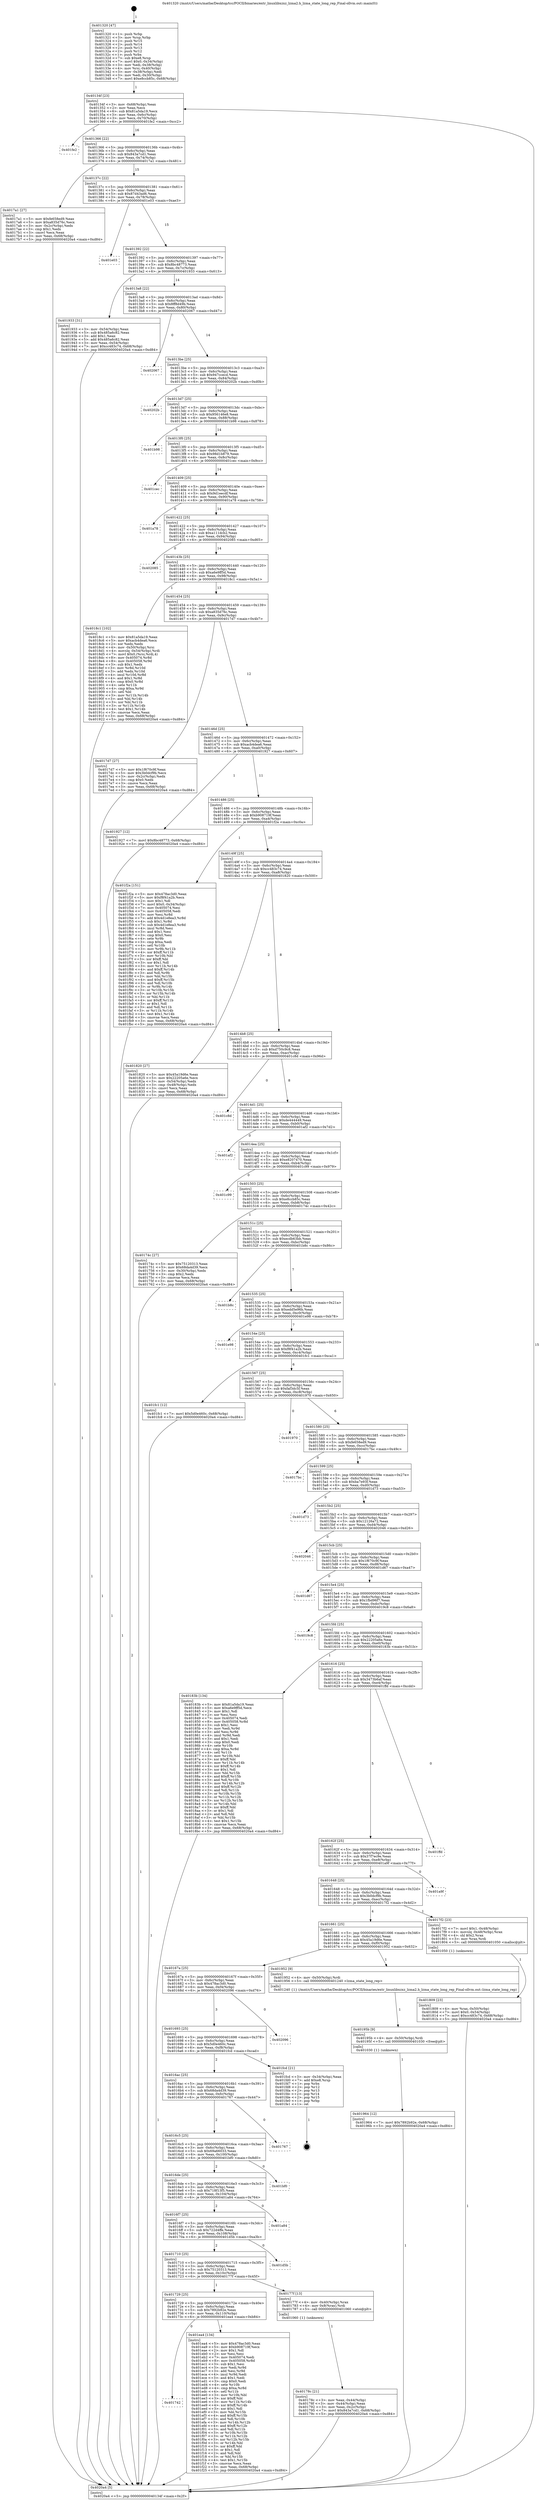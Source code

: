digraph "0x401320" {
  label = "0x401320 (/mnt/c/Users/mathe/Desktop/tcc/POCII/binaries/extr_linuxlibxzxz_lzma2.h_lzma_state_long_rep_Final-ollvm.out::main(0))"
  labelloc = "t"
  node[shape=record]

  Entry [label="",width=0.3,height=0.3,shape=circle,fillcolor=black,style=filled]
  "0x40134f" [label="{
     0x40134f [23]\l
     | [instrs]\l
     &nbsp;&nbsp;0x40134f \<+3\>: mov -0x68(%rbp),%eax\l
     &nbsp;&nbsp;0x401352 \<+2\>: mov %eax,%ecx\l
     &nbsp;&nbsp;0x401354 \<+6\>: sub $0x81a5da19,%ecx\l
     &nbsp;&nbsp;0x40135a \<+3\>: mov %eax,-0x6c(%rbp)\l
     &nbsp;&nbsp;0x40135d \<+3\>: mov %ecx,-0x70(%rbp)\l
     &nbsp;&nbsp;0x401360 \<+6\>: je 0000000000401fe2 \<main+0xcc2\>\l
  }"]
  "0x401fe2" [label="{
     0x401fe2\l
  }", style=dashed]
  "0x401366" [label="{
     0x401366 [22]\l
     | [instrs]\l
     &nbsp;&nbsp;0x401366 \<+5\>: jmp 000000000040136b \<main+0x4b\>\l
     &nbsp;&nbsp;0x40136b \<+3\>: mov -0x6c(%rbp),%eax\l
     &nbsp;&nbsp;0x40136e \<+5\>: sub $0x843a7cd1,%eax\l
     &nbsp;&nbsp;0x401373 \<+3\>: mov %eax,-0x74(%rbp)\l
     &nbsp;&nbsp;0x401376 \<+6\>: je 00000000004017a1 \<main+0x481\>\l
  }"]
  Exit [label="",width=0.3,height=0.3,shape=circle,fillcolor=black,style=filled,peripheries=2]
  "0x4017a1" [label="{
     0x4017a1 [27]\l
     | [instrs]\l
     &nbsp;&nbsp;0x4017a1 \<+5\>: mov $0xfe658ed9,%eax\l
     &nbsp;&nbsp;0x4017a6 \<+5\>: mov $0xa835d76c,%ecx\l
     &nbsp;&nbsp;0x4017ab \<+3\>: mov -0x2c(%rbp),%edx\l
     &nbsp;&nbsp;0x4017ae \<+3\>: cmp $0x1,%edx\l
     &nbsp;&nbsp;0x4017b1 \<+3\>: cmovl %ecx,%eax\l
     &nbsp;&nbsp;0x4017b4 \<+3\>: mov %eax,-0x68(%rbp)\l
     &nbsp;&nbsp;0x4017b7 \<+5\>: jmp 00000000004020a4 \<main+0xd84\>\l
  }"]
  "0x40137c" [label="{
     0x40137c [22]\l
     | [instrs]\l
     &nbsp;&nbsp;0x40137c \<+5\>: jmp 0000000000401381 \<main+0x61\>\l
     &nbsp;&nbsp;0x401381 \<+3\>: mov -0x6c(%rbp),%eax\l
     &nbsp;&nbsp;0x401384 \<+5\>: sub $0x87d43ad6,%eax\l
     &nbsp;&nbsp;0x401389 \<+3\>: mov %eax,-0x78(%rbp)\l
     &nbsp;&nbsp;0x40138c \<+6\>: je 0000000000401e03 \<main+0xae3\>\l
  }"]
  "0x401742" [label="{
     0x401742\l
  }", style=dashed]
  "0x401e03" [label="{
     0x401e03\l
  }", style=dashed]
  "0x401392" [label="{
     0x401392 [22]\l
     | [instrs]\l
     &nbsp;&nbsp;0x401392 \<+5\>: jmp 0000000000401397 \<main+0x77\>\l
     &nbsp;&nbsp;0x401397 \<+3\>: mov -0x6c(%rbp),%eax\l
     &nbsp;&nbsp;0x40139a \<+5\>: sub $0x8bc48773,%eax\l
     &nbsp;&nbsp;0x40139f \<+3\>: mov %eax,-0x7c(%rbp)\l
     &nbsp;&nbsp;0x4013a2 \<+6\>: je 0000000000401933 \<main+0x613\>\l
  }"]
  "0x401ea4" [label="{
     0x401ea4 [134]\l
     | [instrs]\l
     &nbsp;&nbsp;0x401ea4 \<+5\>: mov $0x478ac3d0,%eax\l
     &nbsp;&nbsp;0x401ea9 \<+5\>: mov $0xb908719f,%ecx\l
     &nbsp;&nbsp;0x401eae \<+2\>: mov $0x1,%dl\l
     &nbsp;&nbsp;0x401eb0 \<+2\>: xor %esi,%esi\l
     &nbsp;&nbsp;0x401eb2 \<+7\>: mov 0x405074,%edi\l
     &nbsp;&nbsp;0x401eb9 \<+8\>: mov 0x405058,%r8d\l
     &nbsp;&nbsp;0x401ec1 \<+3\>: sub $0x1,%esi\l
     &nbsp;&nbsp;0x401ec4 \<+3\>: mov %edi,%r9d\l
     &nbsp;&nbsp;0x401ec7 \<+3\>: add %esi,%r9d\l
     &nbsp;&nbsp;0x401eca \<+4\>: imul %r9d,%edi\l
     &nbsp;&nbsp;0x401ece \<+3\>: and $0x1,%edi\l
     &nbsp;&nbsp;0x401ed1 \<+3\>: cmp $0x0,%edi\l
     &nbsp;&nbsp;0x401ed4 \<+4\>: sete %r10b\l
     &nbsp;&nbsp;0x401ed8 \<+4\>: cmp $0xa,%r8d\l
     &nbsp;&nbsp;0x401edc \<+4\>: setl %r11b\l
     &nbsp;&nbsp;0x401ee0 \<+3\>: mov %r10b,%bl\l
     &nbsp;&nbsp;0x401ee3 \<+3\>: xor $0xff,%bl\l
     &nbsp;&nbsp;0x401ee6 \<+3\>: mov %r11b,%r14b\l
     &nbsp;&nbsp;0x401ee9 \<+4\>: xor $0xff,%r14b\l
     &nbsp;&nbsp;0x401eed \<+3\>: xor $0x1,%dl\l
     &nbsp;&nbsp;0x401ef0 \<+3\>: mov %bl,%r15b\l
     &nbsp;&nbsp;0x401ef3 \<+4\>: and $0xff,%r15b\l
     &nbsp;&nbsp;0x401ef7 \<+3\>: and %dl,%r10b\l
     &nbsp;&nbsp;0x401efa \<+3\>: mov %r14b,%r12b\l
     &nbsp;&nbsp;0x401efd \<+4\>: and $0xff,%r12b\l
     &nbsp;&nbsp;0x401f01 \<+3\>: and %dl,%r11b\l
     &nbsp;&nbsp;0x401f04 \<+3\>: or %r10b,%r15b\l
     &nbsp;&nbsp;0x401f07 \<+3\>: or %r11b,%r12b\l
     &nbsp;&nbsp;0x401f0a \<+3\>: xor %r12b,%r15b\l
     &nbsp;&nbsp;0x401f0d \<+3\>: or %r14b,%bl\l
     &nbsp;&nbsp;0x401f10 \<+3\>: xor $0xff,%bl\l
     &nbsp;&nbsp;0x401f13 \<+3\>: or $0x1,%dl\l
     &nbsp;&nbsp;0x401f16 \<+2\>: and %dl,%bl\l
     &nbsp;&nbsp;0x401f18 \<+3\>: or %bl,%r15b\l
     &nbsp;&nbsp;0x401f1b \<+4\>: test $0x1,%r15b\l
     &nbsp;&nbsp;0x401f1f \<+3\>: cmovne %ecx,%eax\l
     &nbsp;&nbsp;0x401f22 \<+3\>: mov %eax,-0x68(%rbp)\l
     &nbsp;&nbsp;0x401f25 \<+5\>: jmp 00000000004020a4 \<main+0xd84\>\l
  }"]
  "0x401933" [label="{
     0x401933 [31]\l
     | [instrs]\l
     &nbsp;&nbsp;0x401933 \<+3\>: mov -0x54(%rbp),%eax\l
     &nbsp;&nbsp;0x401936 \<+5\>: sub $0x485a6c82,%eax\l
     &nbsp;&nbsp;0x40193b \<+3\>: add $0x1,%eax\l
     &nbsp;&nbsp;0x40193e \<+5\>: add $0x485a6c82,%eax\l
     &nbsp;&nbsp;0x401943 \<+3\>: mov %eax,-0x54(%rbp)\l
     &nbsp;&nbsp;0x401946 \<+7\>: movl $0xcc483c74,-0x68(%rbp)\l
     &nbsp;&nbsp;0x40194d \<+5\>: jmp 00000000004020a4 \<main+0xd84\>\l
  }"]
  "0x4013a8" [label="{
     0x4013a8 [22]\l
     | [instrs]\l
     &nbsp;&nbsp;0x4013a8 \<+5\>: jmp 00000000004013ad \<main+0x8d\>\l
     &nbsp;&nbsp;0x4013ad \<+3\>: mov -0x6c(%rbp),%eax\l
     &nbsp;&nbsp;0x4013b0 \<+5\>: sub $0x8ff8d49b,%eax\l
     &nbsp;&nbsp;0x4013b5 \<+3\>: mov %eax,-0x80(%rbp)\l
     &nbsp;&nbsp;0x4013b8 \<+6\>: je 0000000000402067 \<main+0xd47\>\l
  }"]
  "0x401964" [label="{
     0x401964 [12]\l
     | [instrs]\l
     &nbsp;&nbsp;0x401964 \<+7\>: movl $0x7892b92e,-0x68(%rbp)\l
     &nbsp;&nbsp;0x40196b \<+5\>: jmp 00000000004020a4 \<main+0xd84\>\l
  }"]
  "0x402067" [label="{
     0x402067\l
  }", style=dashed]
  "0x4013be" [label="{
     0x4013be [25]\l
     | [instrs]\l
     &nbsp;&nbsp;0x4013be \<+5\>: jmp 00000000004013c3 \<main+0xa3\>\l
     &nbsp;&nbsp;0x4013c3 \<+3\>: mov -0x6c(%rbp),%eax\l
     &nbsp;&nbsp;0x4013c6 \<+5\>: sub $0x947ccecd,%eax\l
     &nbsp;&nbsp;0x4013cb \<+6\>: mov %eax,-0x84(%rbp)\l
     &nbsp;&nbsp;0x4013d1 \<+6\>: je 000000000040202b \<main+0xd0b\>\l
  }"]
  "0x40195b" [label="{
     0x40195b [9]\l
     | [instrs]\l
     &nbsp;&nbsp;0x40195b \<+4\>: mov -0x50(%rbp),%rdi\l
     &nbsp;&nbsp;0x40195f \<+5\>: call 0000000000401030 \<free@plt\>\l
     | [calls]\l
     &nbsp;&nbsp;0x401030 \{1\} (unknown)\l
  }"]
  "0x40202b" [label="{
     0x40202b\l
  }", style=dashed]
  "0x4013d7" [label="{
     0x4013d7 [25]\l
     | [instrs]\l
     &nbsp;&nbsp;0x4013d7 \<+5\>: jmp 00000000004013dc \<main+0xbc\>\l
     &nbsp;&nbsp;0x4013dc \<+3\>: mov -0x6c(%rbp),%eax\l
     &nbsp;&nbsp;0x4013df \<+5\>: sub $0x956146e8,%eax\l
     &nbsp;&nbsp;0x4013e4 \<+6\>: mov %eax,-0x88(%rbp)\l
     &nbsp;&nbsp;0x4013ea \<+6\>: je 0000000000401b98 \<main+0x878\>\l
  }"]
  "0x401809" [label="{
     0x401809 [23]\l
     | [instrs]\l
     &nbsp;&nbsp;0x401809 \<+4\>: mov %rax,-0x50(%rbp)\l
     &nbsp;&nbsp;0x40180d \<+7\>: movl $0x0,-0x54(%rbp)\l
     &nbsp;&nbsp;0x401814 \<+7\>: movl $0xcc483c74,-0x68(%rbp)\l
     &nbsp;&nbsp;0x40181b \<+5\>: jmp 00000000004020a4 \<main+0xd84\>\l
  }"]
  "0x401b98" [label="{
     0x401b98\l
  }", style=dashed]
  "0x4013f0" [label="{
     0x4013f0 [25]\l
     | [instrs]\l
     &nbsp;&nbsp;0x4013f0 \<+5\>: jmp 00000000004013f5 \<main+0xd5\>\l
     &nbsp;&nbsp;0x4013f5 \<+3\>: mov -0x6c(%rbp),%eax\l
     &nbsp;&nbsp;0x4013f8 \<+5\>: sub $0x98d1b879,%eax\l
     &nbsp;&nbsp;0x4013fd \<+6\>: mov %eax,-0x8c(%rbp)\l
     &nbsp;&nbsp;0x401403 \<+6\>: je 0000000000401cec \<main+0x9cc\>\l
  }"]
  "0x40178c" [label="{
     0x40178c [21]\l
     | [instrs]\l
     &nbsp;&nbsp;0x40178c \<+3\>: mov %eax,-0x44(%rbp)\l
     &nbsp;&nbsp;0x40178f \<+3\>: mov -0x44(%rbp),%eax\l
     &nbsp;&nbsp;0x401792 \<+3\>: mov %eax,-0x2c(%rbp)\l
     &nbsp;&nbsp;0x401795 \<+7\>: movl $0x843a7cd1,-0x68(%rbp)\l
     &nbsp;&nbsp;0x40179c \<+5\>: jmp 00000000004020a4 \<main+0xd84\>\l
  }"]
  "0x401cec" [label="{
     0x401cec\l
  }", style=dashed]
  "0x401409" [label="{
     0x401409 [25]\l
     | [instrs]\l
     &nbsp;&nbsp;0x401409 \<+5\>: jmp 000000000040140e \<main+0xee\>\l
     &nbsp;&nbsp;0x40140e \<+3\>: mov -0x6c(%rbp),%eax\l
     &nbsp;&nbsp;0x401411 \<+5\>: sub $0x9d1eecdf,%eax\l
     &nbsp;&nbsp;0x401416 \<+6\>: mov %eax,-0x90(%rbp)\l
     &nbsp;&nbsp;0x40141c \<+6\>: je 0000000000401a78 \<main+0x758\>\l
  }"]
  "0x401729" [label="{
     0x401729 [25]\l
     | [instrs]\l
     &nbsp;&nbsp;0x401729 \<+5\>: jmp 000000000040172e \<main+0x40e\>\l
     &nbsp;&nbsp;0x40172e \<+3\>: mov -0x6c(%rbp),%eax\l
     &nbsp;&nbsp;0x401731 \<+5\>: sub $0x7892b92e,%eax\l
     &nbsp;&nbsp;0x401736 \<+6\>: mov %eax,-0x110(%rbp)\l
     &nbsp;&nbsp;0x40173c \<+6\>: je 0000000000401ea4 \<main+0xb84\>\l
  }"]
  "0x401a78" [label="{
     0x401a78\l
  }", style=dashed]
  "0x401422" [label="{
     0x401422 [25]\l
     | [instrs]\l
     &nbsp;&nbsp;0x401422 \<+5\>: jmp 0000000000401427 \<main+0x107\>\l
     &nbsp;&nbsp;0x401427 \<+3\>: mov -0x6c(%rbp),%eax\l
     &nbsp;&nbsp;0x40142a \<+5\>: sub $0xa111dcb2,%eax\l
     &nbsp;&nbsp;0x40142f \<+6\>: mov %eax,-0x94(%rbp)\l
     &nbsp;&nbsp;0x401435 \<+6\>: je 0000000000402085 \<main+0xd65\>\l
  }"]
  "0x40177f" [label="{
     0x40177f [13]\l
     | [instrs]\l
     &nbsp;&nbsp;0x40177f \<+4\>: mov -0x40(%rbp),%rax\l
     &nbsp;&nbsp;0x401783 \<+4\>: mov 0x8(%rax),%rdi\l
     &nbsp;&nbsp;0x401787 \<+5\>: call 0000000000401060 \<atoi@plt\>\l
     | [calls]\l
     &nbsp;&nbsp;0x401060 \{1\} (unknown)\l
  }"]
  "0x402085" [label="{
     0x402085\l
  }", style=dashed]
  "0x40143b" [label="{
     0x40143b [25]\l
     | [instrs]\l
     &nbsp;&nbsp;0x40143b \<+5\>: jmp 0000000000401440 \<main+0x120\>\l
     &nbsp;&nbsp;0x401440 \<+3\>: mov -0x6c(%rbp),%eax\l
     &nbsp;&nbsp;0x401443 \<+5\>: sub $0xa6e9ff5d,%eax\l
     &nbsp;&nbsp;0x401448 \<+6\>: mov %eax,-0x98(%rbp)\l
     &nbsp;&nbsp;0x40144e \<+6\>: je 00000000004018c1 \<main+0x5a1\>\l
  }"]
  "0x401710" [label="{
     0x401710 [25]\l
     | [instrs]\l
     &nbsp;&nbsp;0x401710 \<+5\>: jmp 0000000000401715 \<main+0x3f5\>\l
     &nbsp;&nbsp;0x401715 \<+3\>: mov -0x6c(%rbp),%eax\l
     &nbsp;&nbsp;0x401718 \<+5\>: sub $0x75120313,%eax\l
     &nbsp;&nbsp;0x40171d \<+6\>: mov %eax,-0x10c(%rbp)\l
     &nbsp;&nbsp;0x401723 \<+6\>: je 000000000040177f \<main+0x45f\>\l
  }"]
  "0x4018c1" [label="{
     0x4018c1 [102]\l
     | [instrs]\l
     &nbsp;&nbsp;0x4018c1 \<+5\>: mov $0x81a5da19,%eax\l
     &nbsp;&nbsp;0x4018c6 \<+5\>: mov $0xacb4dea6,%ecx\l
     &nbsp;&nbsp;0x4018cb \<+2\>: xor %edx,%edx\l
     &nbsp;&nbsp;0x4018cd \<+4\>: mov -0x50(%rbp),%rsi\l
     &nbsp;&nbsp;0x4018d1 \<+4\>: movslq -0x54(%rbp),%rdi\l
     &nbsp;&nbsp;0x4018d5 \<+7\>: movl $0x0,(%rsi,%rdi,4)\l
     &nbsp;&nbsp;0x4018dc \<+8\>: mov 0x405074,%r8d\l
     &nbsp;&nbsp;0x4018e4 \<+8\>: mov 0x405058,%r9d\l
     &nbsp;&nbsp;0x4018ec \<+3\>: sub $0x1,%edx\l
     &nbsp;&nbsp;0x4018ef \<+3\>: mov %r8d,%r10d\l
     &nbsp;&nbsp;0x4018f2 \<+3\>: add %edx,%r10d\l
     &nbsp;&nbsp;0x4018f5 \<+4\>: imul %r10d,%r8d\l
     &nbsp;&nbsp;0x4018f9 \<+4\>: and $0x1,%r8d\l
     &nbsp;&nbsp;0x4018fd \<+4\>: cmp $0x0,%r8d\l
     &nbsp;&nbsp;0x401901 \<+4\>: sete %r11b\l
     &nbsp;&nbsp;0x401905 \<+4\>: cmp $0xa,%r9d\l
     &nbsp;&nbsp;0x401909 \<+3\>: setl %bl\l
     &nbsp;&nbsp;0x40190c \<+3\>: mov %r11b,%r14b\l
     &nbsp;&nbsp;0x40190f \<+3\>: and %bl,%r14b\l
     &nbsp;&nbsp;0x401912 \<+3\>: xor %bl,%r11b\l
     &nbsp;&nbsp;0x401915 \<+3\>: or %r11b,%r14b\l
     &nbsp;&nbsp;0x401918 \<+4\>: test $0x1,%r14b\l
     &nbsp;&nbsp;0x40191c \<+3\>: cmovne %ecx,%eax\l
     &nbsp;&nbsp;0x40191f \<+3\>: mov %eax,-0x68(%rbp)\l
     &nbsp;&nbsp;0x401922 \<+5\>: jmp 00000000004020a4 \<main+0xd84\>\l
  }"]
  "0x401454" [label="{
     0x401454 [25]\l
     | [instrs]\l
     &nbsp;&nbsp;0x401454 \<+5\>: jmp 0000000000401459 \<main+0x139\>\l
     &nbsp;&nbsp;0x401459 \<+3\>: mov -0x6c(%rbp),%eax\l
     &nbsp;&nbsp;0x40145c \<+5\>: sub $0xa835d76c,%eax\l
     &nbsp;&nbsp;0x401461 \<+6\>: mov %eax,-0x9c(%rbp)\l
     &nbsp;&nbsp;0x401467 \<+6\>: je 00000000004017d7 \<main+0x4b7\>\l
  }"]
  "0x401d5b" [label="{
     0x401d5b\l
  }", style=dashed]
  "0x4017d7" [label="{
     0x4017d7 [27]\l
     | [instrs]\l
     &nbsp;&nbsp;0x4017d7 \<+5\>: mov $0x1f670c9f,%eax\l
     &nbsp;&nbsp;0x4017dc \<+5\>: mov $0x3b0dcf9b,%ecx\l
     &nbsp;&nbsp;0x4017e1 \<+3\>: mov -0x2c(%rbp),%edx\l
     &nbsp;&nbsp;0x4017e4 \<+3\>: cmp $0x0,%edx\l
     &nbsp;&nbsp;0x4017e7 \<+3\>: cmove %ecx,%eax\l
     &nbsp;&nbsp;0x4017ea \<+3\>: mov %eax,-0x68(%rbp)\l
     &nbsp;&nbsp;0x4017ed \<+5\>: jmp 00000000004020a4 \<main+0xd84\>\l
  }"]
  "0x40146d" [label="{
     0x40146d [25]\l
     | [instrs]\l
     &nbsp;&nbsp;0x40146d \<+5\>: jmp 0000000000401472 \<main+0x152\>\l
     &nbsp;&nbsp;0x401472 \<+3\>: mov -0x6c(%rbp),%eax\l
     &nbsp;&nbsp;0x401475 \<+5\>: sub $0xacb4dea6,%eax\l
     &nbsp;&nbsp;0x40147a \<+6\>: mov %eax,-0xa0(%rbp)\l
     &nbsp;&nbsp;0x401480 \<+6\>: je 0000000000401927 \<main+0x607\>\l
  }"]
  "0x4016f7" [label="{
     0x4016f7 [25]\l
     | [instrs]\l
     &nbsp;&nbsp;0x4016f7 \<+5\>: jmp 00000000004016fc \<main+0x3dc\>\l
     &nbsp;&nbsp;0x4016fc \<+3\>: mov -0x6c(%rbp),%eax\l
     &nbsp;&nbsp;0x4016ff \<+5\>: sub $0x722d4ffe,%eax\l
     &nbsp;&nbsp;0x401704 \<+6\>: mov %eax,-0x108(%rbp)\l
     &nbsp;&nbsp;0x40170a \<+6\>: je 0000000000401d5b \<main+0xa3b\>\l
  }"]
  "0x401927" [label="{
     0x401927 [12]\l
     | [instrs]\l
     &nbsp;&nbsp;0x401927 \<+7\>: movl $0x8bc48773,-0x68(%rbp)\l
     &nbsp;&nbsp;0x40192e \<+5\>: jmp 00000000004020a4 \<main+0xd84\>\l
  }"]
  "0x401486" [label="{
     0x401486 [25]\l
     | [instrs]\l
     &nbsp;&nbsp;0x401486 \<+5\>: jmp 000000000040148b \<main+0x16b\>\l
     &nbsp;&nbsp;0x40148b \<+3\>: mov -0x6c(%rbp),%eax\l
     &nbsp;&nbsp;0x40148e \<+5\>: sub $0xb908719f,%eax\l
     &nbsp;&nbsp;0x401493 \<+6\>: mov %eax,-0xa4(%rbp)\l
     &nbsp;&nbsp;0x401499 \<+6\>: je 0000000000401f2a \<main+0xc0a\>\l
  }"]
  "0x401a84" [label="{
     0x401a84\l
  }", style=dashed]
  "0x401f2a" [label="{
     0x401f2a [151]\l
     | [instrs]\l
     &nbsp;&nbsp;0x401f2a \<+5\>: mov $0x478ac3d0,%eax\l
     &nbsp;&nbsp;0x401f2f \<+5\>: mov $0xf8f41a2b,%ecx\l
     &nbsp;&nbsp;0x401f34 \<+2\>: mov $0x1,%dl\l
     &nbsp;&nbsp;0x401f36 \<+7\>: movl $0x0,-0x34(%rbp)\l
     &nbsp;&nbsp;0x401f3d \<+7\>: mov 0x405074,%esi\l
     &nbsp;&nbsp;0x401f44 \<+7\>: mov 0x405058,%edi\l
     &nbsp;&nbsp;0x401f4b \<+3\>: mov %esi,%r8d\l
     &nbsp;&nbsp;0x401f4e \<+7\>: add $0x4d1e8ea3,%r8d\l
     &nbsp;&nbsp;0x401f55 \<+4\>: sub $0x1,%r8d\l
     &nbsp;&nbsp;0x401f59 \<+7\>: sub $0x4d1e8ea3,%r8d\l
     &nbsp;&nbsp;0x401f60 \<+4\>: imul %r8d,%esi\l
     &nbsp;&nbsp;0x401f64 \<+3\>: and $0x1,%esi\l
     &nbsp;&nbsp;0x401f67 \<+3\>: cmp $0x0,%esi\l
     &nbsp;&nbsp;0x401f6a \<+4\>: sete %r9b\l
     &nbsp;&nbsp;0x401f6e \<+3\>: cmp $0xa,%edi\l
     &nbsp;&nbsp;0x401f71 \<+4\>: setl %r10b\l
     &nbsp;&nbsp;0x401f75 \<+3\>: mov %r9b,%r11b\l
     &nbsp;&nbsp;0x401f78 \<+4\>: xor $0xff,%r11b\l
     &nbsp;&nbsp;0x401f7c \<+3\>: mov %r10b,%bl\l
     &nbsp;&nbsp;0x401f7f \<+3\>: xor $0xff,%bl\l
     &nbsp;&nbsp;0x401f82 \<+3\>: xor $0x1,%dl\l
     &nbsp;&nbsp;0x401f85 \<+3\>: mov %r11b,%r14b\l
     &nbsp;&nbsp;0x401f88 \<+4\>: and $0xff,%r14b\l
     &nbsp;&nbsp;0x401f8c \<+3\>: and %dl,%r9b\l
     &nbsp;&nbsp;0x401f8f \<+3\>: mov %bl,%r15b\l
     &nbsp;&nbsp;0x401f92 \<+4\>: and $0xff,%r15b\l
     &nbsp;&nbsp;0x401f96 \<+3\>: and %dl,%r10b\l
     &nbsp;&nbsp;0x401f99 \<+3\>: or %r9b,%r14b\l
     &nbsp;&nbsp;0x401f9c \<+3\>: or %r10b,%r15b\l
     &nbsp;&nbsp;0x401f9f \<+3\>: xor %r15b,%r14b\l
     &nbsp;&nbsp;0x401fa2 \<+3\>: or %bl,%r11b\l
     &nbsp;&nbsp;0x401fa5 \<+4\>: xor $0xff,%r11b\l
     &nbsp;&nbsp;0x401fa9 \<+3\>: or $0x1,%dl\l
     &nbsp;&nbsp;0x401fac \<+3\>: and %dl,%r11b\l
     &nbsp;&nbsp;0x401faf \<+3\>: or %r11b,%r14b\l
     &nbsp;&nbsp;0x401fb2 \<+4\>: test $0x1,%r14b\l
     &nbsp;&nbsp;0x401fb6 \<+3\>: cmovne %ecx,%eax\l
     &nbsp;&nbsp;0x401fb9 \<+3\>: mov %eax,-0x68(%rbp)\l
     &nbsp;&nbsp;0x401fbc \<+5\>: jmp 00000000004020a4 \<main+0xd84\>\l
  }"]
  "0x40149f" [label="{
     0x40149f [25]\l
     | [instrs]\l
     &nbsp;&nbsp;0x40149f \<+5\>: jmp 00000000004014a4 \<main+0x184\>\l
     &nbsp;&nbsp;0x4014a4 \<+3\>: mov -0x6c(%rbp),%eax\l
     &nbsp;&nbsp;0x4014a7 \<+5\>: sub $0xcc483c74,%eax\l
     &nbsp;&nbsp;0x4014ac \<+6\>: mov %eax,-0xa8(%rbp)\l
     &nbsp;&nbsp;0x4014b2 \<+6\>: je 0000000000401820 \<main+0x500\>\l
  }"]
  "0x4016de" [label="{
     0x4016de [25]\l
     | [instrs]\l
     &nbsp;&nbsp;0x4016de \<+5\>: jmp 00000000004016e3 \<main+0x3c3\>\l
     &nbsp;&nbsp;0x4016e3 \<+3\>: mov -0x6c(%rbp),%eax\l
     &nbsp;&nbsp;0x4016e6 \<+5\>: sub $0x718f13f5,%eax\l
     &nbsp;&nbsp;0x4016eb \<+6\>: mov %eax,-0x104(%rbp)\l
     &nbsp;&nbsp;0x4016f1 \<+6\>: je 0000000000401a84 \<main+0x764\>\l
  }"]
  "0x401820" [label="{
     0x401820 [27]\l
     | [instrs]\l
     &nbsp;&nbsp;0x401820 \<+5\>: mov $0x45a19d6e,%eax\l
     &nbsp;&nbsp;0x401825 \<+5\>: mov $0x22205a6e,%ecx\l
     &nbsp;&nbsp;0x40182a \<+3\>: mov -0x54(%rbp),%edx\l
     &nbsp;&nbsp;0x40182d \<+3\>: cmp -0x48(%rbp),%edx\l
     &nbsp;&nbsp;0x401830 \<+3\>: cmovl %ecx,%eax\l
     &nbsp;&nbsp;0x401833 \<+3\>: mov %eax,-0x68(%rbp)\l
     &nbsp;&nbsp;0x401836 \<+5\>: jmp 00000000004020a4 \<main+0xd84\>\l
  }"]
  "0x4014b8" [label="{
     0x4014b8 [25]\l
     | [instrs]\l
     &nbsp;&nbsp;0x4014b8 \<+5\>: jmp 00000000004014bd \<main+0x19d\>\l
     &nbsp;&nbsp;0x4014bd \<+3\>: mov -0x6c(%rbp),%eax\l
     &nbsp;&nbsp;0x4014c0 \<+5\>: sub $0xd750c9c8,%eax\l
     &nbsp;&nbsp;0x4014c5 \<+6\>: mov %eax,-0xac(%rbp)\l
     &nbsp;&nbsp;0x4014cb \<+6\>: je 0000000000401c8d \<main+0x96d\>\l
  }"]
  "0x401bf0" [label="{
     0x401bf0\l
  }", style=dashed]
  "0x401c8d" [label="{
     0x401c8d\l
  }", style=dashed]
  "0x4014d1" [label="{
     0x4014d1 [25]\l
     | [instrs]\l
     &nbsp;&nbsp;0x4014d1 \<+5\>: jmp 00000000004014d6 \<main+0x1b6\>\l
     &nbsp;&nbsp;0x4014d6 \<+3\>: mov -0x6c(%rbp),%eax\l
     &nbsp;&nbsp;0x4014d9 \<+5\>: sub $0xde444449,%eax\l
     &nbsp;&nbsp;0x4014de \<+6\>: mov %eax,-0xb0(%rbp)\l
     &nbsp;&nbsp;0x4014e4 \<+6\>: je 0000000000401af2 \<main+0x7d2\>\l
  }"]
  "0x4016c5" [label="{
     0x4016c5 [25]\l
     | [instrs]\l
     &nbsp;&nbsp;0x4016c5 \<+5\>: jmp 00000000004016ca \<main+0x3aa\>\l
     &nbsp;&nbsp;0x4016ca \<+3\>: mov -0x6c(%rbp),%eax\l
     &nbsp;&nbsp;0x4016cd \<+5\>: sub $0x69a66033,%eax\l
     &nbsp;&nbsp;0x4016d2 \<+6\>: mov %eax,-0x100(%rbp)\l
     &nbsp;&nbsp;0x4016d8 \<+6\>: je 0000000000401bf0 \<main+0x8d0\>\l
  }"]
  "0x401af2" [label="{
     0x401af2\l
  }", style=dashed]
  "0x4014ea" [label="{
     0x4014ea [25]\l
     | [instrs]\l
     &nbsp;&nbsp;0x4014ea \<+5\>: jmp 00000000004014ef \<main+0x1cf\>\l
     &nbsp;&nbsp;0x4014ef \<+3\>: mov -0x6c(%rbp),%eax\l
     &nbsp;&nbsp;0x4014f2 \<+5\>: sub $0xe8207470,%eax\l
     &nbsp;&nbsp;0x4014f7 \<+6\>: mov %eax,-0xb4(%rbp)\l
     &nbsp;&nbsp;0x4014fd \<+6\>: je 0000000000401c99 \<main+0x979\>\l
  }"]
  "0x401767" [label="{
     0x401767\l
  }", style=dashed]
  "0x401c99" [label="{
     0x401c99\l
  }", style=dashed]
  "0x401503" [label="{
     0x401503 [25]\l
     | [instrs]\l
     &nbsp;&nbsp;0x401503 \<+5\>: jmp 0000000000401508 \<main+0x1e8\>\l
     &nbsp;&nbsp;0x401508 \<+3\>: mov -0x6c(%rbp),%eax\l
     &nbsp;&nbsp;0x40150b \<+5\>: sub $0xe8ccb85c,%eax\l
     &nbsp;&nbsp;0x401510 \<+6\>: mov %eax,-0xb8(%rbp)\l
     &nbsp;&nbsp;0x401516 \<+6\>: je 000000000040174c \<main+0x42c\>\l
  }"]
  "0x4016ac" [label="{
     0x4016ac [25]\l
     | [instrs]\l
     &nbsp;&nbsp;0x4016ac \<+5\>: jmp 00000000004016b1 \<main+0x391\>\l
     &nbsp;&nbsp;0x4016b1 \<+3\>: mov -0x6c(%rbp),%eax\l
     &nbsp;&nbsp;0x4016b4 \<+5\>: sub $0x68da4d39,%eax\l
     &nbsp;&nbsp;0x4016b9 \<+6\>: mov %eax,-0xfc(%rbp)\l
     &nbsp;&nbsp;0x4016bf \<+6\>: je 0000000000401767 \<main+0x447\>\l
  }"]
  "0x40174c" [label="{
     0x40174c [27]\l
     | [instrs]\l
     &nbsp;&nbsp;0x40174c \<+5\>: mov $0x75120313,%eax\l
     &nbsp;&nbsp;0x401751 \<+5\>: mov $0x68da4d39,%ecx\l
     &nbsp;&nbsp;0x401756 \<+3\>: mov -0x30(%rbp),%edx\l
     &nbsp;&nbsp;0x401759 \<+3\>: cmp $0x2,%edx\l
     &nbsp;&nbsp;0x40175c \<+3\>: cmovne %ecx,%eax\l
     &nbsp;&nbsp;0x40175f \<+3\>: mov %eax,-0x68(%rbp)\l
     &nbsp;&nbsp;0x401762 \<+5\>: jmp 00000000004020a4 \<main+0xd84\>\l
  }"]
  "0x40151c" [label="{
     0x40151c [25]\l
     | [instrs]\l
     &nbsp;&nbsp;0x40151c \<+5\>: jmp 0000000000401521 \<main+0x201\>\l
     &nbsp;&nbsp;0x401521 \<+3\>: mov -0x6c(%rbp),%eax\l
     &nbsp;&nbsp;0x401524 \<+5\>: sub $0xecdb63bb,%eax\l
     &nbsp;&nbsp;0x401529 \<+6\>: mov %eax,-0xbc(%rbp)\l
     &nbsp;&nbsp;0x40152f \<+6\>: je 0000000000401b8c \<main+0x86c\>\l
  }"]
  "0x4020a4" [label="{
     0x4020a4 [5]\l
     | [instrs]\l
     &nbsp;&nbsp;0x4020a4 \<+5\>: jmp 000000000040134f \<main+0x2f\>\l
  }"]
  "0x401320" [label="{
     0x401320 [47]\l
     | [instrs]\l
     &nbsp;&nbsp;0x401320 \<+1\>: push %rbp\l
     &nbsp;&nbsp;0x401321 \<+3\>: mov %rsp,%rbp\l
     &nbsp;&nbsp;0x401324 \<+2\>: push %r15\l
     &nbsp;&nbsp;0x401326 \<+2\>: push %r14\l
     &nbsp;&nbsp;0x401328 \<+2\>: push %r13\l
     &nbsp;&nbsp;0x40132a \<+2\>: push %r12\l
     &nbsp;&nbsp;0x40132c \<+1\>: push %rbx\l
     &nbsp;&nbsp;0x40132d \<+7\>: sub $0xe8,%rsp\l
     &nbsp;&nbsp;0x401334 \<+7\>: movl $0x0,-0x34(%rbp)\l
     &nbsp;&nbsp;0x40133b \<+3\>: mov %edi,-0x38(%rbp)\l
     &nbsp;&nbsp;0x40133e \<+4\>: mov %rsi,-0x40(%rbp)\l
     &nbsp;&nbsp;0x401342 \<+3\>: mov -0x38(%rbp),%edi\l
     &nbsp;&nbsp;0x401345 \<+3\>: mov %edi,-0x30(%rbp)\l
     &nbsp;&nbsp;0x401348 \<+7\>: movl $0xe8ccb85c,-0x68(%rbp)\l
  }"]
  "0x401fcd" [label="{
     0x401fcd [21]\l
     | [instrs]\l
     &nbsp;&nbsp;0x401fcd \<+3\>: mov -0x34(%rbp),%eax\l
     &nbsp;&nbsp;0x401fd0 \<+7\>: add $0xe8,%rsp\l
     &nbsp;&nbsp;0x401fd7 \<+1\>: pop %rbx\l
     &nbsp;&nbsp;0x401fd8 \<+2\>: pop %r12\l
     &nbsp;&nbsp;0x401fda \<+2\>: pop %r13\l
     &nbsp;&nbsp;0x401fdc \<+2\>: pop %r14\l
     &nbsp;&nbsp;0x401fde \<+2\>: pop %r15\l
     &nbsp;&nbsp;0x401fe0 \<+1\>: pop %rbp\l
     &nbsp;&nbsp;0x401fe1 \<+1\>: ret\l
  }"]
  "0x401b8c" [label="{
     0x401b8c\l
  }", style=dashed]
  "0x401535" [label="{
     0x401535 [25]\l
     | [instrs]\l
     &nbsp;&nbsp;0x401535 \<+5\>: jmp 000000000040153a \<main+0x21a\>\l
     &nbsp;&nbsp;0x40153a \<+3\>: mov -0x6c(%rbp),%eax\l
     &nbsp;&nbsp;0x40153d \<+5\>: sub $0xedd5e96b,%eax\l
     &nbsp;&nbsp;0x401542 \<+6\>: mov %eax,-0xc0(%rbp)\l
     &nbsp;&nbsp;0x401548 \<+6\>: je 0000000000401e98 \<main+0xb78\>\l
  }"]
  "0x401693" [label="{
     0x401693 [25]\l
     | [instrs]\l
     &nbsp;&nbsp;0x401693 \<+5\>: jmp 0000000000401698 \<main+0x378\>\l
     &nbsp;&nbsp;0x401698 \<+3\>: mov -0x6c(%rbp),%eax\l
     &nbsp;&nbsp;0x40169b \<+5\>: sub $0x5d0e460c,%eax\l
     &nbsp;&nbsp;0x4016a0 \<+6\>: mov %eax,-0xf8(%rbp)\l
     &nbsp;&nbsp;0x4016a6 \<+6\>: je 0000000000401fcd \<main+0xcad\>\l
  }"]
  "0x401e98" [label="{
     0x401e98\l
  }", style=dashed]
  "0x40154e" [label="{
     0x40154e [25]\l
     | [instrs]\l
     &nbsp;&nbsp;0x40154e \<+5\>: jmp 0000000000401553 \<main+0x233\>\l
     &nbsp;&nbsp;0x401553 \<+3\>: mov -0x6c(%rbp),%eax\l
     &nbsp;&nbsp;0x401556 \<+5\>: sub $0xf8f41a2b,%eax\l
     &nbsp;&nbsp;0x40155b \<+6\>: mov %eax,-0xc4(%rbp)\l
     &nbsp;&nbsp;0x401561 \<+6\>: je 0000000000401fc1 \<main+0xca1\>\l
  }"]
  "0x402096" [label="{
     0x402096\l
  }", style=dashed]
  "0x401fc1" [label="{
     0x401fc1 [12]\l
     | [instrs]\l
     &nbsp;&nbsp;0x401fc1 \<+7\>: movl $0x5d0e460c,-0x68(%rbp)\l
     &nbsp;&nbsp;0x401fc8 \<+5\>: jmp 00000000004020a4 \<main+0xd84\>\l
  }"]
  "0x401567" [label="{
     0x401567 [25]\l
     | [instrs]\l
     &nbsp;&nbsp;0x401567 \<+5\>: jmp 000000000040156c \<main+0x24c\>\l
     &nbsp;&nbsp;0x40156c \<+3\>: mov -0x6c(%rbp),%eax\l
     &nbsp;&nbsp;0x40156f \<+5\>: sub $0xfaf3dc5f,%eax\l
     &nbsp;&nbsp;0x401574 \<+6\>: mov %eax,-0xc8(%rbp)\l
     &nbsp;&nbsp;0x40157a \<+6\>: je 0000000000401970 \<main+0x650\>\l
  }"]
  "0x40167a" [label="{
     0x40167a [25]\l
     | [instrs]\l
     &nbsp;&nbsp;0x40167a \<+5\>: jmp 000000000040167f \<main+0x35f\>\l
     &nbsp;&nbsp;0x40167f \<+3\>: mov -0x6c(%rbp),%eax\l
     &nbsp;&nbsp;0x401682 \<+5\>: sub $0x478ac3d0,%eax\l
     &nbsp;&nbsp;0x401687 \<+6\>: mov %eax,-0xf4(%rbp)\l
     &nbsp;&nbsp;0x40168d \<+6\>: je 0000000000402096 \<main+0xd76\>\l
  }"]
  "0x401970" [label="{
     0x401970\l
  }", style=dashed]
  "0x401580" [label="{
     0x401580 [25]\l
     | [instrs]\l
     &nbsp;&nbsp;0x401580 \<+5\>: jmp 0000000000401585 \<main+0x265\>\l
     &nbsp;&nbsp;0x401585 \<+3\>: mov -0x6c(%rbp),%eax\l
     &nbsp;&nbsp;0x401588 \<+5\>: sub $0xfe658ed9,%eax\l
     &nbsp;&nbsp;0x40158d \<+6\>: mov %eax,-0xcc(%rbp)\l
     &nbsp;&nbsp;0x401593 \<+6\>: je 00000000004017bc \<main+0x49c\>\l
  }"]
  "0x401952" [label="{
     0x401952 [9]\l
     | [instrs]\l
     &nbsp;&nbsp;0x401952 \<+4\>: mov -0x50(%rbp),%rdi\l
     &nbsp;&nbsp;0x401956 \<+5\>: call 0000000000401240 \<lzma_state_long_rep\>\l
     | [calls]\l
     &nbsp;&nbsp;0x401240 \{1\} (/mnt/c/Users/mathe/Desktop/tcc/POCII/binaries/extr_linuxlibxzxz_lzma2.h_lzma_state_long_rep_Final-ollvm.out::lzma_state_long_rep)\l
  }"]
  "0x4017bc" [label="{
     0x4017bc\l
  }", style=dashed]
  "0x401599" [label="{
     0x401599 [25]\l
     | [instrs]\l
     &nbsp;&nbsp;0x401599 \<+5\>: jmp 000000000040159e \<main+0x27e\>\l
     &nbsp;&nbsp;0x40159e \<+3\>: mov -0x6c(%rbp),%eax\l
     &nbsp;&nbsp;0x4015a1 \<+5\>: sub $0xba7e93f,%eax\l
     &nbsp;&nbsp;0x4015a6 \<+6\>: mov %eax,-0xd0(%rbp)\l
     &nbsp;&nbsp;0x4015ac \<+6\>: je 0000000000401d73 \<main+0xa53\>\l
  }"]
  "0x401661" [label="{
     0x401661 [25]\l
     | [instrs]\l
     &nbsp;&nbsp;0x401661 \<+5\>: jmp 0000000000401666 \<main+0x346\>\l
     &nbsp;&nbsp;0x401666 \<+3\>: mov -0x6c(%rbp),%eax\l
     &nbsp;&nbsp;0x401669 \<+5\>: sub $0x45a19d6e,%eax\l
     &nbsp;&nbsp;0x40166e \<+6\>: mov %eax,-0xf0(%rbp)\l
     &nbsp;&nbsp;0x401674 \<+6\>: je 0000000000401952 \<main+0x632\>\l
  }"]
  "0x401d73" [label="{
     0x401d73\l
  }", style=dashed]
  "0x4015b2" [label="{
     0x4015b2 [25]\l
     | [instrs]\l
     &nbsp;&nbsp;0x4015b2 \<+5\>: jmp 00000000004015b7 \<main+0x297\>\l
     &nbsp;&nbsp;0x4015b7 \<+3\>: mov -0x6c(%rbp),%eax\l
     &nbsp;&nbsp;0x4015ba \<+5\>: sub $0x12126a72,%eax\l
     &nbsp;&nbsp;0x4015bf \<+6\>: mov %eax,-0xd4(%rbp)\l
     &nbsp;&nbsp;0x4015c5 \<+6\>: je 0000000000402046 \<main+0xd26\>\l
  }"]
  "0x4017f2" [label="{
     0x4017f2 [23]\l
     | [instrs]\l
     &nbsp;&nbsp;0x4017f2 \<+7\>: movl $0x1,-0x48(%rbp)\l
     &nbsp;&nbsp;0x4017f9 \<+4\>: movslq -0x48(%rbp),%rax\l
     &nbsp;&nbsp;0x4017fd \<+4\>: shl $0x2,%rax\l
     &nbsp;&nbsp;0x401801 \<+3\>: mov %rax,%rdi\l
     &nbsp;&nbsp;0x401804 \<+5\>: call 0000000000401050 \<malloc@plt\>\l
     | [calls]\l
     &nbsp;&nbsp;0x401050 \{1\} (unknown)\l
  }"]
  "0x402046" [label="{
     0x402046\l
  }", style=dashed]
  "0x4015cb" [label="{
     0x4015cb [25]\l
     | [instrs]\l
     &nbsp;&nbsp;0x4015cb \<+5\>: jmp 00000000004015d0 \<main+0x2b0\>\l
     &nbsp;&nbsp;0x4015d0 \<+3\>: mov -0x6c(%rbp),%eax\l
     &nbsp;&nbsp;0x4015d3 \<+5\>: sub $0x1f670c9f,%eax\l
     &nbsp;&nbsp;0x4015d8 \<+6\>: mov %eax,-0xd8(%rbp)\l
     &nbsp;&nbsp;0x4015de \<+6\>: je 0000000000401d67 \<main+0xa47\>\l
  }"]
  "0x401648" [label="{
     0x401648 [25]\l
     | [instrs]\l
     &nbsp;&nbsp;0x401648 \<+5\>: jmp 000000000040164d \<main+0x32d\>\l
     &nbsp;&nbsp;0x40164d \<+3\>: mov -0x6c(%rbp),%eax\l
     &nbsp;&nbsp;0x401650 \<+5\>: sub $0x3b0dcf9b,%eax\l
     &nbsp;&nbsp;0x401655 \<+6\>: mov %eax,-0xec(%rbp)\l
     &nbsp;&nbsp;0x40165b \<+6\>: je 00000000004017f2 \<main+0x4d2\>\l
  }"]
  "0x401d67" [label="{
     0x401d67\l
  }", style=dashed]
  "0x4015e4" [label="{
     0x4015e4 [25]\l
     | [instrs]\l
     &nbsp;&nbsp;0x4015e4 \<+5\>: jmp 00000000004015e9 \<main+0x2c9\>\l
     &nbsp;&nbsp;0x4015e9 \<+3\>: mov -0x6c(%rbp),%eax\l
     &nbsp;&nbsp;0x4015ec \<+5\>: sub $0x1fbd96f7,%eax\l
     &nbsp;&nbsp;0x4015f1 \<+6\>: mov %eax,-0xdc(%rbp)\l
     &nbsp;&nbsp;0x4015f7 \<+6\>: je 00000000004019c8 \<main+0x6a8\>\l
  }"]
  "0x401a9f" [label="{
     0x401a9f\l
  }", style=dashed]
  "0x4019c8" [label="{
     0x4019c8\l
  }", style=dashed]
  "0x4015fd" [label="{
     0x4015fd [25]\l
     | [instrs]\l
     &nbsp;&nbsp;0x4015fd \<+5\>: jmp 0000000000401602 \<main+0x2e2\>\l
     &nbsp;&nbsp;0x401602 \<+3\>: mov -0x6c(%rbp),%eax\l
     &nbsp;&nbsp;0x401605 \<+5\>: sub $0x22205a6e,%eax\l
     &nbsp;&nbsp;0x40160a \<+6\>: mov %eax,-0xe0(%rbp)\l
     &nbsp;&nbsp;0x401610 \<+6\>: je 000000000040183b \<main+0x51b\>\l
  }"]
  "0x40162f" [label="{
     0x40162f [25]\l
     | [instrs]\l
     &nbsp;&nbsp;0x40162f \<+5\>: jmp 0000000000401634 \<main+0x314\>\l
     &nbsp;&nbsp;0x401634 \<+3\>: mov -0x6c(%rbp),%eax\l
     &nbsp;&nbsp;0x401637 \<+5\>: sub $0x37f7ec9e,%eax\l
     &nbsp;&nbsp;0x40163c \<+6\>: mov %eax,-0xe8(%rbp)\l
     &nbsp;&nbsp;0x401642 \<+6\>: je 0000000000401a9f \<main+0x77f\>\l
  }"]
  "0x40183b" [label="{
     0x40183b [134]\l
     | [instrs]\l
     &nbsp;&nbsp;0x40183b \<+5\>: mov $0x81a5da19,%eax\l
     &nbsp;&nbsp;0x401840 \<+5\>: mov $0xa6e9ff5d,%ecx\l
     &nbsp;&nbsp;0x401845 \<+2\>: mov $0x1,%dl\l
     &nbsp;&nbsp;0x401847 \<+2\>: xor %esi,%esi\l
     &nbsp;&nbsp;0x401849 \<+7\>: mov 0x405074,%edi\l
     &nbsp;&nbsp;0x401850 \<+8\>: mov 0x405058,%r8d\l
     &nbsp;&nbsp;0x401858 \<+3\>: sub $0x1,%esi\l
     &nbsp;&nbsp;0x40185b \<+3\>: mov %edi,%r9d\l
     &nbsp;&nbsp;0x40185e \<+3\>: add %esi,%r9d\l
     &nbsp;&nbsp;0x401861 \<+4\>: imul %r9d,%edi\l
     &nbsp;&nbsp;0x401865 \<+3\>: and $0x1,%edi\l
     &nbsp;&nbsp;0x401868 \<+3\>: cmp $0x0,%edi\l
     &nbsp;&nbsp;0x40186b \<+4\>: sete %r10b\l
     &nbsp;&nbsp;0x40186f \<+4\>: cmp $0xa,%r8d\l
     &nbsp;&nbsp;0x401873 \<+4\>: setl %r11b\l
     &nbsp;&nbsp;0x401877 \<+3\>: mov %r10b,%bl\l
     &nbsp;&nbsp;0x40187a \<+3\>: xor $0xff,%bl\l
     &nbsp;&nbsp;0x40187d \<+3\>: mov %r11b,%r14b\l
     &nbsp;&nbsp;0x401880 \<+4\>: xor $0xff,%r14b\l
     &nbsp;&nbsp;0x401884 \<+3\>: xor $0x1,%dl\l
     &nbsp;&nbsp;0x401887 \<+3\>: mov %bl,%r15b\l
     &nbsp;&nbsp;0x40188a \<+4\>: and $0xff,%r15b\l
     &nbsp;&nbsp;0x40188e \<+3\>: and %dl,%r10b\l
     &nbsp;&nbsp;0x401891 \<+3\>: mov %r14b,%r12b\l
     &nbsp;&nbsp;0x401894 \<+4\>: and $0xff,%r12b\l
     &nbsp;&nbsp;0x401898 \<+3\>: and %dl,%r11b\l
     &nbsp;&nbsp;0x40189b \<+3\>: or %r10b,%r15b\l
     &nbsp;&nbsp;0x40189e \<+3\>: or %r11b,%r12b\l
     &nbsp;&nbsp;0x4018a1 \<+3\>: xor %r12b,%r15b\l
     &nbsp;&nbsp;0x4018a4 \<+3\>: or %r14b,%bl\l
     &nbsp;&nbsp;0x4018a7 \<+3\>: xor $0xff,%bl\l
     &nbsp;&nbsp;0x4018aa \<+3\>: or $0x1,%dl\l
     &nbsp;&nbsp;0x4018ad \<+2\>: and %dl,%bl\l
     &nbsp;&nbsp;0x4018af \<+3\>: or %bl,%r15b\l
     &nbsp;&nbsp;0x4018b2 \<+4\>: test $0x1,%r15b\l
     &nbsp;&nbsp;0x4018b6 \<+3\>: cmovne %ecx,%eax\l
     &nbsp;&nbsp;0x4018b9 \<+3\>: mov %eax,-0x68(%rbp)\l
     &nbsp;&nbsp;0x4018bc \<+5\>: jmp 00000000004020a4 \<main+0xd84\>\l
  }"]
  "0x401616" [label="{
     0x401616 [25]\l
     | [instrs]\l
     &nbsp;&nbsp;0x401616 \<+5\>: jmp 000000000040161b \<main+0x2fb\>\l
     &nbsp;&nbsp;0x40161b \<+3\>: mov -0x6c(%rbp),%eax\l
     &nbsp;&nbsp;0x40161e \<+5\>: sub $0x3473b6af,%eax\l
     &nbsp;&nbsp;0x401623 \<+6\>: mov %eax,-0xe4(%rbp)\l
     &nbsp;&nbsp;0x401629 \<+6\>: je 0000000000401ffd \<main+0xcdd\>\l
  }"]
  "0x401ffd" [label="{
     0x401ffd\l
  }", style=dashed]
  Entry -> "0x401320" [label=" 1"]
  "0x40134f" -> "0x401fe2" [label=" 0"]
  "0x40134f" -> "0x401366" [label=" 16"]
  "0x401fcd" -> Exit [label=" 1"]
  "0x401366" -> "0x4017a1" [label=" 1"]
  "0x401366" -> "0x40137c" [label=" 15"]
  "0x401fc1" -> "0x4020a4" [label=" 1"]
  "0x40137c" -> "0x401e03" [label=" 0"]
  "0x40137c" -> "0x401392" [label=" 15"]
  "0x401f2a" -> "0x4020a4" [label=" 1"]
  "0x401392" -> "0x401933" [label=" 1"]
  "0x401392" -> "0x4013a8" [label=" 14"]
  "0x401ea4" -> "0x4020a4" [label=" 1"]
  "0x4013a8" -> "0x402067" [label=" 0"]
  "0x4013a8" -> "0x4013be" [label=" 14"]
  "0x401729" -> "0x401ea4" [label=" 1"]
  "0x4013be" -> "0x40202b" [label=" 0"]
  "0x4013be" -> "0x4013d7" [label=" 14"]
  "0x401729" -> "0x401742" [label=" 0"]
  "0x4013d7" -> "0x401b98" [label=" 0"]
  "0x4013d7" -> "0x4013f0" [label=" 14"]
  "0x401964" -> "0x4020a4" [label=" 1"]
  "0x4013f0" -> "0x401cec" [label=" 0"]
  "0x4013f0" -> "0x401409" [label=" 14"]
  "0x40195b" -> "0x401964" [label=" 1"]
  "0x401409" -> "0x401a78" [label=" 0"]
  "0x401409" -> "0x401422" [label=" 14"]
  "0x401952" -> "0x40195b" [label=" 1"]
  "0x401422" -> "0x402085" [label=" 0"]
  "0x401422" -> "0x40143b" [label=" 14"]
  "0x401933" -> "0x4020a4" [label=" 1"]
  "0x40143b" -> "0x4018c1" [label=" 1"]
  "0x40143b" -> "0x401454" [label=" 13"]
  "0x4018c1" -> "0x4020a4" [label=" 1"]
  "0x401454" -> "0x4017d7" [label=" 1"]
  "0x401454" -> "0x40146d" [label=" 12"]
  "0x40183b" -> "0x4020a4" [label=" 1"]
  "0x40146d" -> "0x401927" [label=" 1"]
  "0x40146d" -> "0x401486" [label=" 11"]
  "0x401809" -> "0x4020a4" [label=" 1"]
  "0x401486" -> "0x401f2a" [label=" 1"]
  "0x401486" -> "0x40149f" [label=" 10"]
  "0x4017f2" -> "0x401809" [label=" 1"]
  "0x40149f" -> "0x401820" [label=" 2"]
  "0x40149f" -> "0x4014b8" [label=" 8"]
  "0x4017a1" -> "0x4020a4" [label=" 1"]
  "0x4014b8" -> "0x401c8d" [label=" 0"]
  "0x4014b8" -> "0x4014d1" [label=" 8"]
  "0x40178c" -> "0x4020a4" [label=" 1"]
  "0x4014d1" -> "0x401af2" [label=" 0"]
  "0x4014d1" -> "0x4014ea" [label=" 8"]
  "0x401710" -> "0x401729" [label=" 1"]
  "0x4014ea" -> "0x401c99" [label=" 0"]
  "0x4014ea" -> "0x401503" [label=" 8"]
  "0x401710" -> "0x40177f" [label=" 1"]
  "0x401503" -> "0x40174c" [label=" 1"]
  "0x401503" -> "0x40151c" [label=" 7"]
  "0x40174c" -> "0x4020a4" [label=" 1"]
  "0x401320" -> "0x40134f" [label=" 1"]
  "0x4020a4" -> "0x40134f" [label=" 15"]
  "0x4016f7" -> "0x401710" [label=" 2"]
  "0x40151c" -> "0x401b8c" [label=" 0"]
  "0x40151c" -> "0x401535" [label=" 7"]
  "0x4016f7" -> "0x401d5b" [label=" 0"]
  "0x401535" -> "0x401e98" [label=" 0"]
  "0x401535" -> "0x40154e" [label=" 7"]
  "0x4016de" -> "0x4016f7" [label=" 2"]
  "0x40154e" -> "0x401fc1" [label=" 1"]
  "0x40154e" -> "0x401567" [label=" 6"]
  "0x4016de" -> "0x401a84" [label=" 0"]
  "0x401567" -> "0x401970" [label=" 0"]
  "0x401567" -> "0x401580" [label=" 6"]
  "0x4016c5" -> "0x4016de" [label=" 2"]
  "0x401580" -> "0x4017bc" [label=" 0"]
  "0x401580" -> "0x401599" [label=" 6"]
  "0x4016c5" -> "0x401bf0" [label=" 0"]
  "0x401599" -> "0x401d73" [label=" 0"]
  "0x401599" -> "0x4015b2" [label=" 6"]
  "0x4016ac" -> "0x4016c5" [label=" 2"]
  "0x4015b2" -> "0x402046" [label=" 0"]
  "0x4015b2" -> "0x4015cb" [label=" 6"]
  "0x4016ac" -> "0x401767" [label=" 0"]
  "0x4015cb" -> "0x401d67" [label=" 0"]
  "0x4015cb" -> "0x4015e4" [label=" 6"]
  "0x401693" -> "0x4016ac" [label=" 2"]
  "0x4015e4" -> "0x4019c8" [label=" 0"]
  "0x4015e4" -> "0x4015fd" [label=" 6"]
  "0x401693" -> "0x401fcd" [label=" 1"]
  "0x4015fd" -> "0x40183b" [label=" 1"]
  "0x4015fd" -> "0x401616" [label=" 5"]
  "0x40167a" -> "0x401693" [label=" 3"]
  "0x401616" -> "0x401ffd" [label=" 0"]
  "0x401616" -> "0x40162f" [label=" 5"]
  "0x401820" -> "0x4020a4" [label=" 2"]
  "0x40162f" -> "0x401a9f" [label=" 0"]
  "0x40162f" -> "0x401648" [label=" 5"]
  "0x401927" -> "0x4020a4" [label=" 1"]
  "0x401648" -> "0x4017f2" [label=" 1"]
  "0x401648" -> "0x401661" [label=" 4"]
  "0x40177f" -> "0x40178c" [label=" 1"]
  "0x401661" -> "0x401952" [label=" 1"]
  "0x401661" -> "0x40167a" [label=" 3"]
  "0x4017d7" -> "0x4020a4" [label=" 1"]
  "0x40167a" -> "0x402096" [label=" 0"]
}
